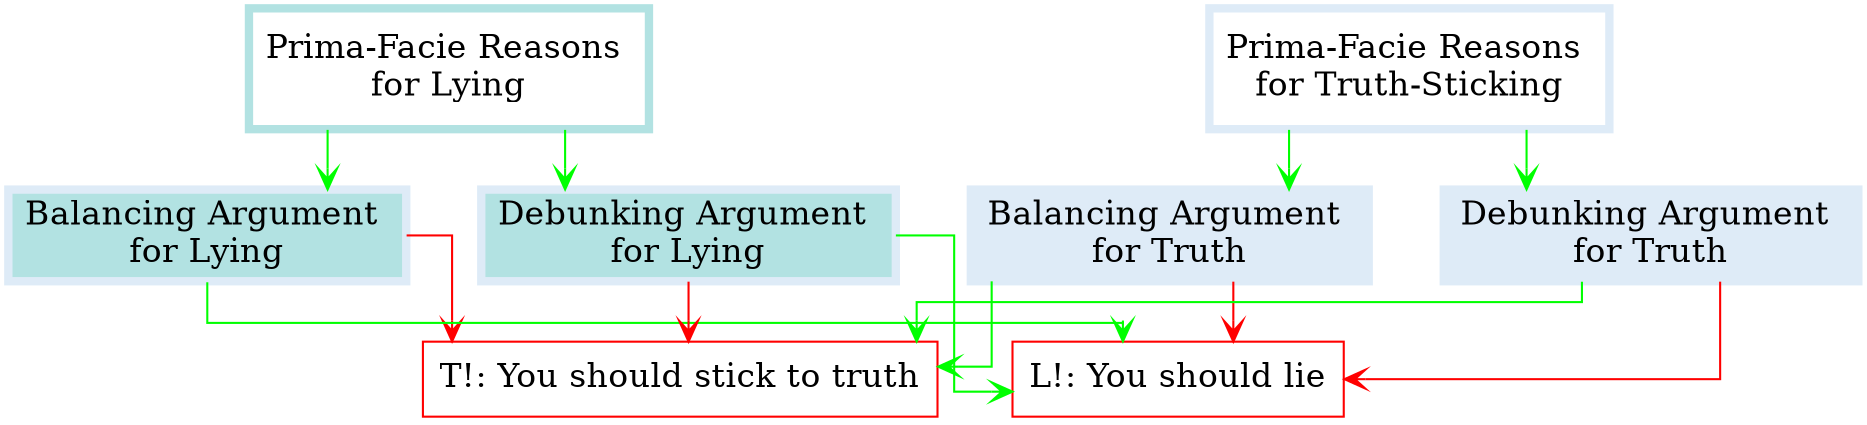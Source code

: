 digraph ARG_LYING {
  graph [newrank = true,
		nodesep = 0.5,
		ranksep = 0.4,
		overlap = false,
		splines = ortho]
 node [fixedsize = false,
		fontsize = 16,
		height = 1,
		shape = box,
		style = "filled,setlinewidth(4)",
		width = 1,
		color="#deebf7"]
 edge [arrowhead = vee,
		arrowsize = 1,
		labelfontname = "Ubuntu",
		weight = 1,
		style = "filled,setlinewidth(1)",
		/*color=black*/]

  /* Entities */


PFRT [
    shape=box
    label="Prima-Facie Reasons \nfor Truth-Sticking"
    fillcolor="white",
    width=1
    height=.8];
 PFRL [
    shape=box
    label="Prima-Facie Reasons \nfor Lying"
    fillcolor="white", 
    color="#b2e2e2",
    width=1
    height=.8];
 
ly_ba [
    fillcolor="#b2e2e2",
    fixedsize=false,
    label="Balancing Argument \nfor Lying"
    URL="https://jenkaubuntu.github.io/twon-website-mockup.github.io/arg-anal-arg-constr.html#balancing-arguments-for-lying"
    fontcolor=black,
    height=0.6,
    row=func,
    width=1];

ly_tr [
    fillcolor="#b2e2e2",
    fixedsize=false,
    label="Debunking Argument \nfor Lying"
    URL="https://jenkaubuntu.github.io/twon-website-mockup.github.io/arg-anal-arg-constr.html#sec-debunking-for-lying"
    fontcolor=black,
    height=0.6,
    row=func,
    width=1];

tr_ba [
    fillcolor="#deebf7",
    fixedsize=false,
    label="Balancing Argument \nfor Truth"
    URL="https://jenkaubuntu.github.io/twon-website-mockup.github.io/arg-anal-arg-constr.html#balancing-arguments-for-truth-sticking"
    fontcolor=black,
    height=0.6,
    row=func,
    width=1];

tr_tr [
    fillcolor="#deebf7",
    fixedsize=false,
    label="Debunking Argument \nfor Truth"
    URL="https://jenkaubuntu.github.io/twon-website-mockup.github.io/arg-anal-arg-constr.html#debunking-argumentation-for-truth-sticking"
    fontcolor=black,
    height=0.6,
    row=func,
    width=1];

T1 [
    label="T!: You should stick to truth" 
    height=0.5,
    color=red,
    style="solid" 
    fillcolor="white"]
T2 [label="L!: You should lie" 
    height=0.5,
    color=red,
    style="solid"
    fillcolor="white"]
 
  /* Relationships */
  PFRT -> {tr_ba; tr_tr} -> T1 [color=green]
  PFRL -> {ly_ba; ly_tr} -> T2 [color=green]
  {tr_ba; tr_tr} -> T2 [color=red]
  {ly_ba; ly_tr} -> T1 [color=red]
  /* tr_tr -> PFRL [color=red]
  ly_tr -> PFRT [color=red] */
}
